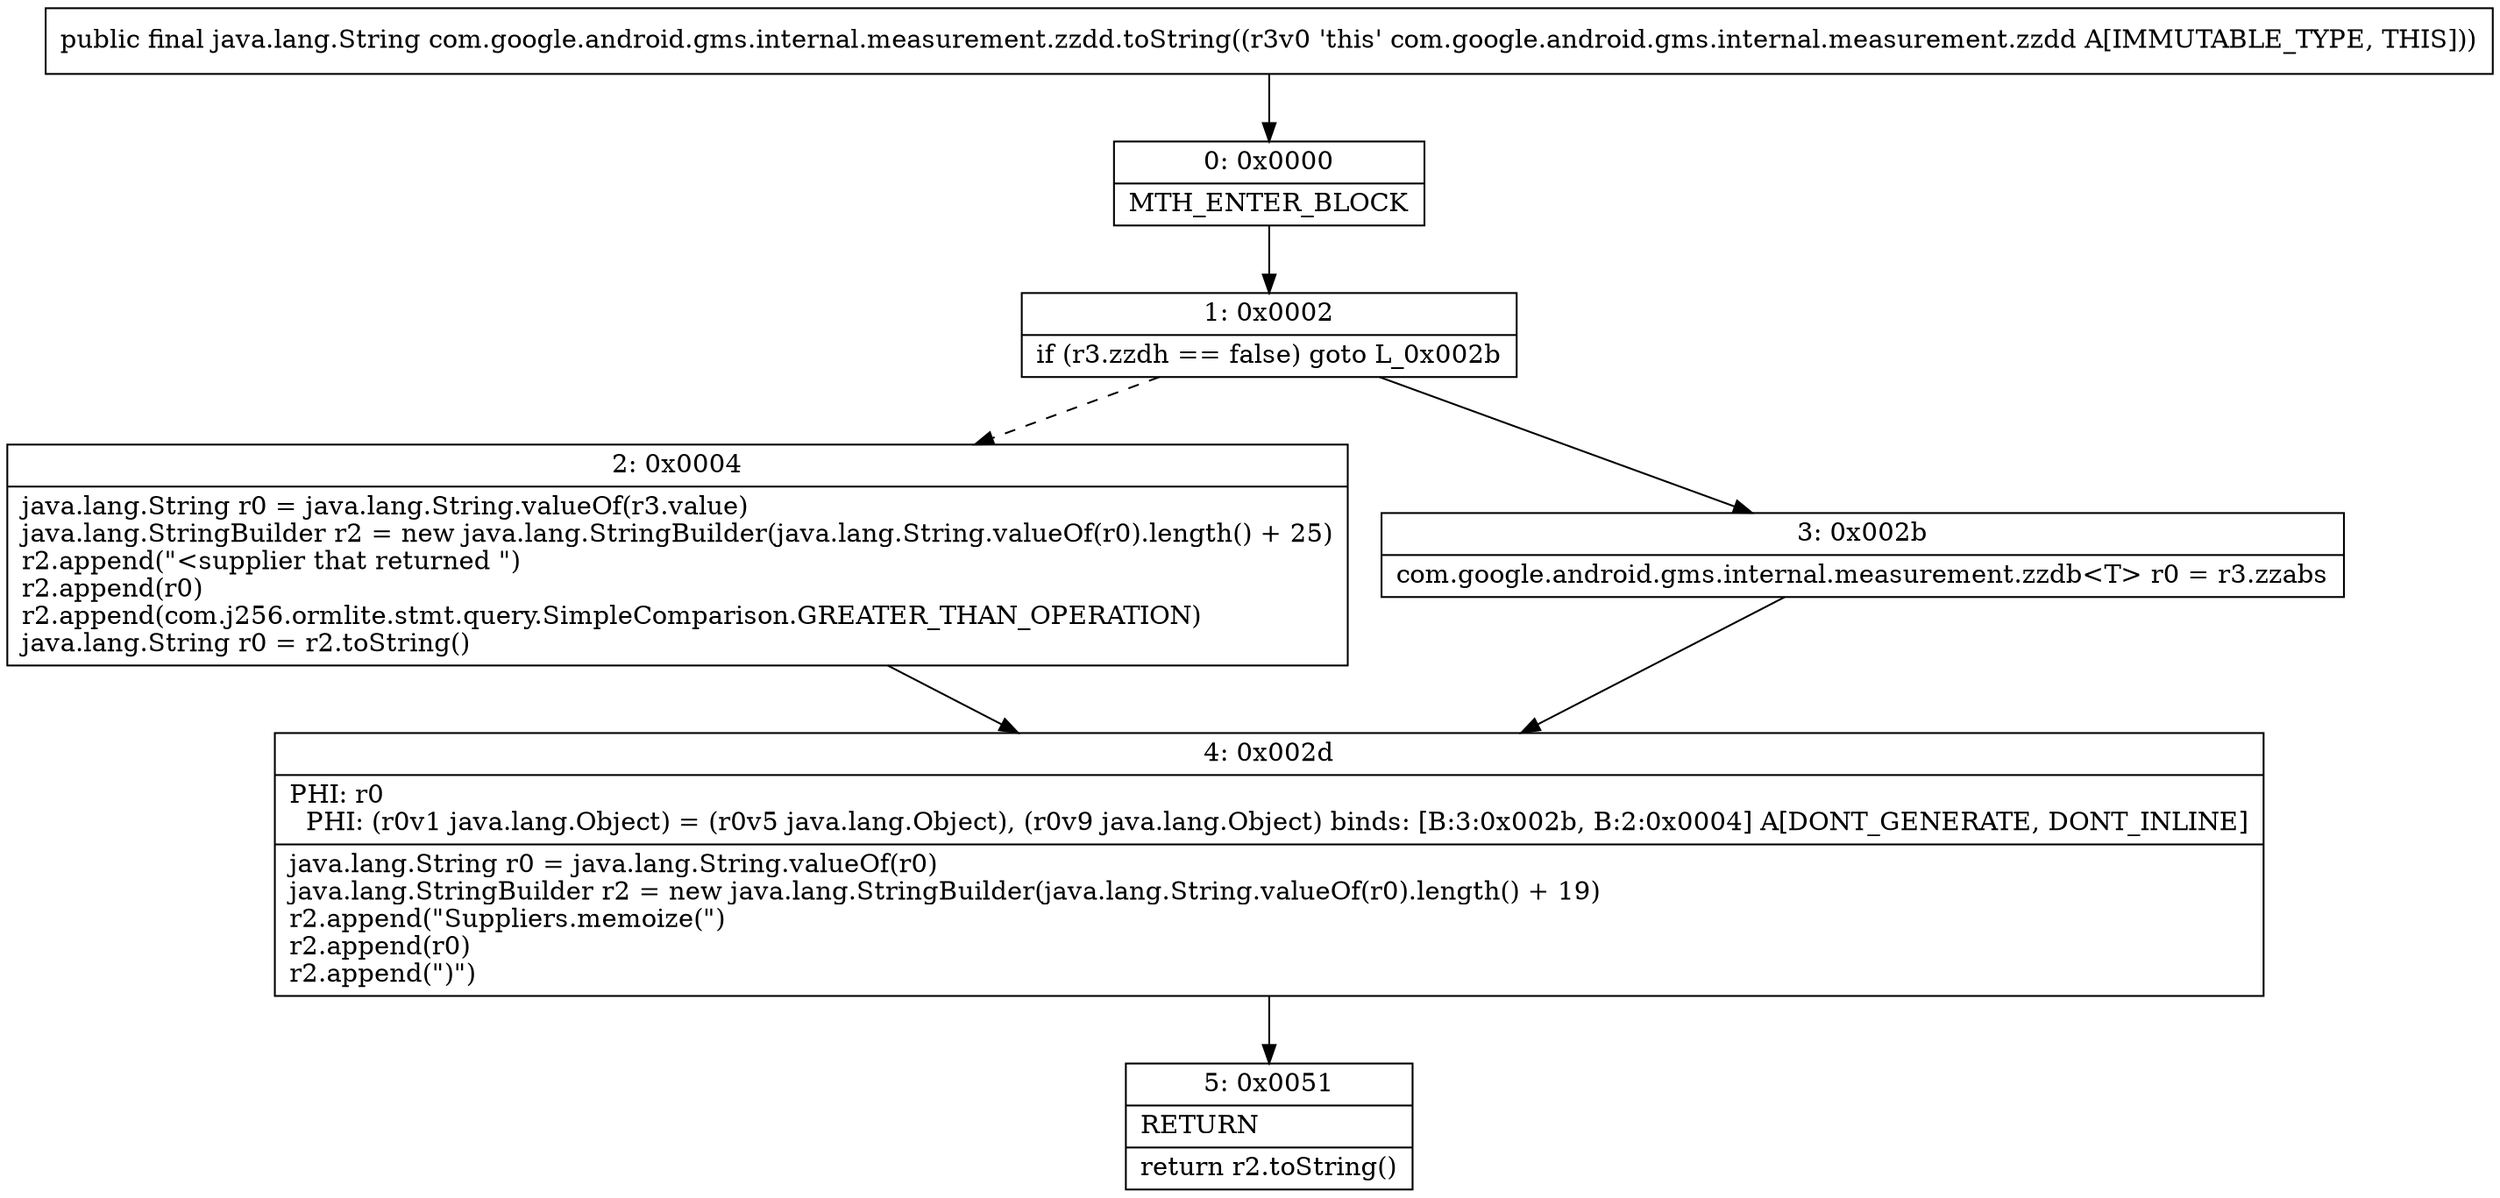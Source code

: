 digraph "CFG forcom.google.android.gms.internal.measurement.zzdd.toString()Ljava\/lang\/String;" {
Node_0 [shape=record,label="{0\:\ 0x0000|MTH_ENTER_BLOCK\l}"];
Node_1 [shape=record,label="{1\:\ 0x0002|if (r3.zzdh == false) goto L_0x002b\l}"];
Node_2 [shape=record,label="{2\:\ 0x0004|java.lang.String r0 = java.lang.String.valueOf(r3.value)\ljava.lang.StringBuilder r2 = new java.lang.StringBuilder(java.lang.String.valueOf(r0).length() + 25)\lr2.append(\"\<supplier that returned \")\lr2.append(r0)\lr2.append(com.j256.ormlite.stmt.query.SimpleComparison.GREATER_THAN_OPERATION)\ljava.lang.String r0 = r2.toString()\l}"];
Node_3 [shape=record,label="{3\:\ 0x002b|com.google.android.gms.internal.measurement.zzdb\<T\> r0 = r3.zzabs\l}"];
Node_4 [shape=record,label="{4\:\ 0x002d|PHI: r0 \l  PHI: (r0v1 java.lang.Object) = (r0v5 java.lang.Object), (r0v9 java.lang.Object) binds: [B:3:0x002b, B:2:0x0004] A[DONT_GENERATE, DONT_INLINE]\l|java.lang.String r0 = java.lang.String.valueOf(r0)\ljava.lang.StringBuilder r2 = new java.lang.StringBuilder(java.lang.String.valueOf(r0).length() + 19)\lr2.append(\"Suppliers.memoize(\")\lr2.append(r0)\lr2.append(\")\")\l}"];
Node_5 [shape=record,label="{5\:\ 0x0051|RETURN\l|return r2.toString()\l}"];
MethodNode[shape=record,label="{public final java.lang.String com.google.android.gms.internal.measurement.zzdd.toString((r3v0 'this' com.google.android.gms.internal.measurement.zzdd A[IMMUTABLE_TYPE, THIS])) }"];
MethodNode -> Node_0;
Node_0 -> Node_1;
Node_1 -> Node_2[style=dashed];
Node_1 -> Node_3;
Node_2 -> Node_4;
Node_3 -> Node_4;
Node_4 -> Node_5;
}

